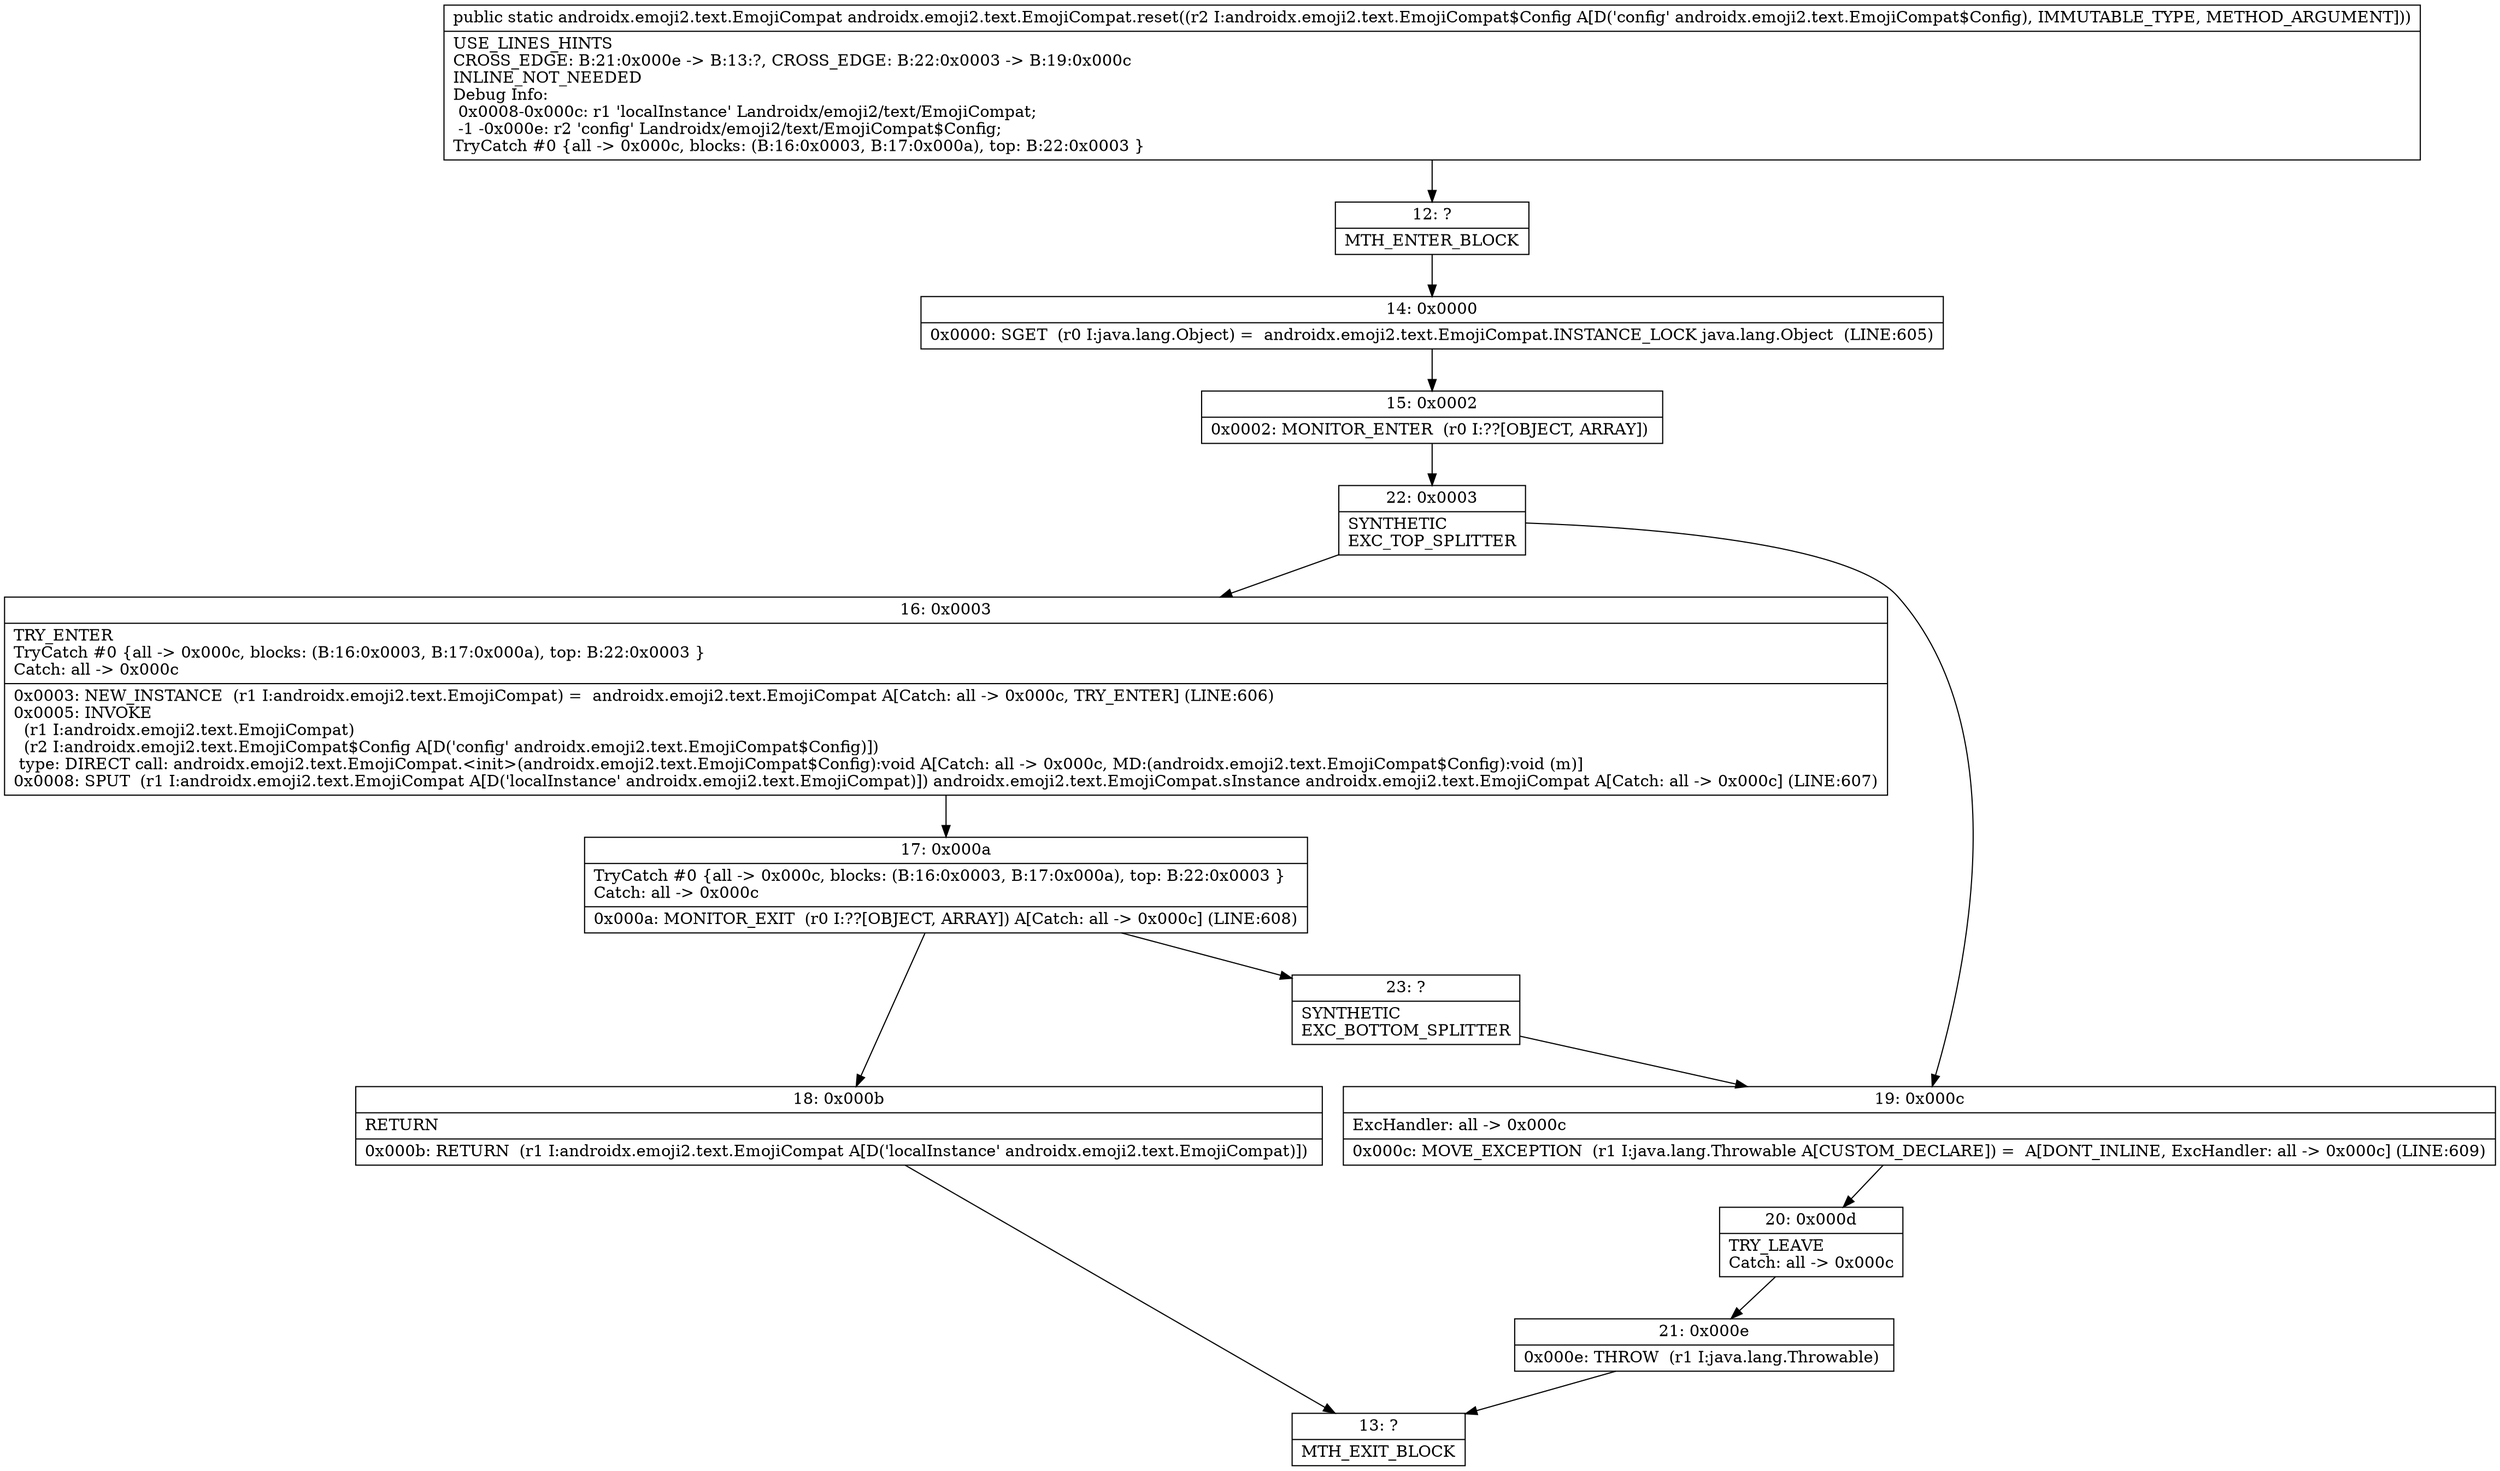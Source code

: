 digraph "CFG forandroidx.emoji2.text.EmojiCompat.reset(Landroidx\/emoji2\/text\/EmojiCompat$Config;)Landroidx\/emoji2\/text\/EmojiCompat;" {
Node_12 [shape=record,label="{12\:\ ?|MTH_ENTER_BLOCK\l}"];
Node_14 [shape=record,label="{14\:\ 0x0000|0x0000: SGET  (r0 I:java.lang.Object) =  androidx.emoji2.text.EmojiCompat.INSTANCE_LOCK java.lang.Object  (LINE:605)\l}"];
Node_15 [shape=record,label="{15\:\ 0x0002|0x0002: MONITOR_ENTER  (r0 I:??[OBJECT, ARRAY]) \l}"];
Node_22 [shape=record,label="{22\:\ 0x0003|SYNTHETIC\lEXC_TOP_SPLITTER\l}"];
Node_16 [shape=record,label="{16\:\ 0x0003|TRY_ENTER\lTryCatch #0 \{all \-\> 0x000c, blocks: (B:16:0x0003, B:17:0x000a), top: B:22:0x0003 \}\lCatch: all \-\> 0x000c\l|0x0003: NEW_INSTANCE  (r1 I:androidx.emoji2.text.EmojiCompat) =  androidx.emoji2.text.EmojiCompat A[Catch: all \-\> 0x000c, TRY_ENTER] (LINE:606)\l0x0005: INVOKE  \l  (r1 I:androidx.emoji2.text.EmojiCompat)\l  (r2 I:androidx.emoji2.text.EmojiCompat$Config A[D('config' androidx.emoji2.text.EmojiCompat$Config)])\l type: DIRECT call: androidx.emoji2.text.EmojiCompat.\<init\>(androidx.emoji2.text.EmojiCompat$Config):void A[Catch: all \-\> 0x000c, MD:(androidx.emoji2.text.EmojiCompat$Config):void (m)]\l0x0008: SPUT  (r1 I:androidx.emoji2.text.EmojiCompat A[D('localInstance' androidx.emoji2.text.EmojiCompat)]) androidx.emoji2.text.EmojiCompat.sInstance androidx.emoji2.text.EmojiCompat A[Catch: all \-\> 0x000c] (LINE:607)\l}"];
Node_17 [shape=record,label="{17\:\ 0x000a|TryCatch #0 \{all \-\> 0x000c, blocks: (B:16:0x0003, B:17:0x000a), top: B:22:0x0003 \}\lCatch: all \-\> 0x000c\l|0x000a: MONITOR_EXIT  (r0 I:??[OBJECT, ARRAY]) A[Catch: all \-\> 0x000c] (LINE:608)\l}"];
Node_18 [shape=record,label="{18\:\ 0x000b|RETURN\l|0x000b: RETURN  (r1 I:androidx.emoji2.text.EmojiCompat A[D('localInstance' androidx.emoji2.text.EmojiCompat)]) \l}"];
Node_13 [shape=record,label="{13\:\ ?|MTH_EXIT_BLOCK\l}"];
Node_23 [shape=record,label="{23\:\ ?|SYNTHETIC\lEXC_BOTTOM_SPLITTER\l}"];
Node_19 [shape=record,label="{19\:\ 0x000c|ExcHandler: all \-\> 0x000c\l|0x000c: MOVE_EXCEPTION  (r1 I:java.lang.Throwable A[CUSTOM_DECLARE]) =  A[DONT_INLINE, ExcHandler: all \-\> 0x000c] (LINE:609)\l}"];
Node_20 [shape=record,label="{20\:\ 0x000d|TRY_LEAVE\lCatch: all \-\> 0x000c\l}"];
Node_21 [shape=record,label="{21\:\ 0x000e|0x000e: THROW  (r1 I:java.lang.Throwable) \l}"];
MethodNode[shape=record,label="{public static androidx.emoji2.text.EmojiCompat androidx.emoji2.text.EmojiCompat.reset((r2 I:androidx.emoji2.text.EmojiCompat$Config A[D('config' androidx.emoji2.text.EmojiCompat$Config), IMMUTABLE_TYPE, METHOD_ARGUMENT]))  | USE_LINES_HINTS\lCROSS_EDGE: B:21:0x000e \-\> B:13:?, CROSS_EDGE: B:22:0x0003 \-\> B:19:0x000c\lINLINE_NOT_NEEDED\lDebug Info:\l  0x0008\-0x000c: r1 'localInstance' Landroidx\/emoji2\/text\/EmojiCompat;\l  \-1 \-0x000e: r2 'config' Landroidx\/emoji2\/text\/EmojiCompat$Config;\lTryCatch #0 \{all \-\> 0x000c, blocks: (B:16:0x0003, B:17:0x000a), top: B:22:0x0003 \}\l}"];
MethodNode -> Node_12;Node_12 -> Node_14;
Node_14 -> Node_15;
Node_15 -> Node_22;
Node_22 -> Node_16;
Node_22 -> Node_19;
Node_16 -> Node_17;
Node_17 -> Node_18;
Node_17 -> Node_23;
Node_18 -> Node_13;
Node_23 -> Node_19;
Node_19 -> Node_20;
Node_20 -> Node_21;
Node_21 -> Node_13;
}

